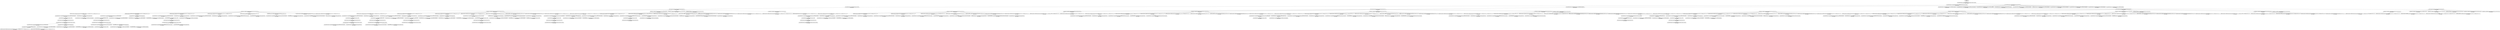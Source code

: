 digraph MCTS {
  node [shape=box, style=rounded];
  0 [label="ROOT
N=300, Q=0.806"];
  1 [label="ComputePathToState#1.ComputePathToState.named_state=gp7_detect_arucomarker
N=300, Q=0.806"];
  2 [label="ComputePathToState#1.ComputePathToState.planning_pipeline=pilz_industrial_motion_planner
N=129, Q=0.792"];
  3 [label="ComputePathToState#1.ComputePathToState.planner_id=PTP
N=128, Q=0.791"];
  4 [label="YaskawaGripperCommand#1.YaskawaGripperCommand.position=0.0
N=127, Q=0.790"];
  5 [label="UpdatePose#1.UpdatePose.update_relative_pose=0.0;0.0;0.10;0.0;0.0;0.0;0.0
N=52, Q=0.767"];
  6 [label="SetPathConstraints#1.SetPathConstraints.joint_constraints=joint_1_s,0.0,0.1,0.1,1.0;joint_3_s,0.0,0.1,0.1,1.0;joint_5_s,0.0,0.1,0.1,1.0
N=15, Q=0.762"];
  7 [label="ComputePathToPose#1.ComputePathToPose.planning_pipeline=pilz_industrial_motion_planner
N=12, Q=0.877"];
  8 [label="ComputePathToPose#1.ComputePathToPose.planner_id=PTP
N=11, Q=0.874"];
  9 [label="YaskawaGripperCommand#2.YaskawaGripperCommand.position=0.235
N=10, Q=0.871"];
  10 [label="ComputePathToState#2.ComputePathToState.named_state=gp7_detect_arucomarker
N=9, Q=0.867"];
  11 [label="ComputePathToState#2.ComputePathToState.planning_pipeline=pilz_industrial_motion_planner
N=4, Q=0.793"];
  12 [label="ComputePathToState#2.ComputePathToState.planner_id=PTP
N=3, Q=0.754"];
  13 [label="SetPathConstraints#2.SetPathConstraints.joint_constraints=joint_1_s,0.0,0.1,0.1,1.0;joint_3_s,0.0,0.1,0.1,1.0;joint_5_s,0.0,0.1,0.1,1.0
N=1, Q=0.908"];
  14 [label="SetPathConstraints#2.SetPathConstraints.joint_constraints=joint_1_s,0.0,0.1,0.1,1.0;joint_3_s,0.0,0.1,0.1,1.0
N=1, Q=0.447"];
  15 [label="ComputePathToState#2.ComputePathToState.planning_pipeline=ompl
N=4, Q=0.931"];
  16 [label="ComputePathToState#2.ComputePathToState.planner_id=RRTConnectkConfigDefault
N=1, Q=0.924"];
  17 [label="ComputePathToState#2.ComputePathToState.planner_id=BKPIECEkConfigDefault
N=1, Q=0.940"];
  18 [label="ComputePathToState#2.ComputePathToState.planner_id=KPIECEkConfigDefault
N=1, Q=0.935"];
  19 [label="ComputePathToPose#1.ComputePathToPose.planning_pipeline=ompl
N=2, Q=0.000"];
  20 [label="ComputePathToPose#1.ComputePathToPose.planner_id=RRTConnectkConfigDefault
N=1, Q=0.000"];
  21 [label="SetPathConstraints#1.SetPathConstraints.joint_constraints=joint_1_s,0.0,0.1,0.1,1.0;joint_3_s,0.0,0.1,0.1,1.0
N=14, Q=0.769"];
  22 [label="ComputePathToPose#1.ComputePathToPose.planning_pipeline=pilz_industrial_motion_planner
N=9, Q=0.824"];
  23 [label="ComputePathToPose#1.ComputePathToPose.planner_id=PTP
N=8, Q=0.812"];
  24 [label="YaskawaGripperCommand#2.YaskawaGripperCommand.position=0.235
N=7, Q=0.796"];
  25 [label="ComputePathToState#2.ComputePathToState.named_state=gp7_detect_arucomarker
N=6, Q=0.774"];
  26 [label="ComputePathToState#2.ComputePathToState.planning_pipeline=pilz_industrial_motion_planner
N=2, Q=0.924"];
  27 [label="ComputePathToState#2.ComputePathToState.planner_id=PTP
N=1, Q=0.924"];
  28 [label="ComputePathToState#2.ComputePathToState.planning_pipeline=ompl
N=3, Q=0.625"];
  29 [label="ComputePathToState#2.ComputePathToState.planner_id=RRTConnectkConfigDefault
N=1, Q=0.937"];
  30 [label="ComputePathToState#2.ComputePathToState.planner_id=BKPIECEkConfigDefault
N=1, Q=0.000"];
  31 [label="ComputePathToPose#1.ComputePathToPose.planning_pipeline=ompl
N=4, Q=0.605"];
  32 [label="ComputePathToPose#1.ComputePathToPose.planner_id=RRTConnectkConfigDefault
N=1, Q=0.911"];
  33 [label="ComputePathToPose#1.ComputePathToPose.planner_id=RRTkConfigDefault
N=1, Q=0.300"];
  34 [label="ComputePathToPose#1.ComputePathToPose.planner_id=KPIECEkConfigDefault
N=1, Q=0.300"];
  35 [label="SetPathConstraints#1.SetPathConstraints.joint_constraints=joint_3_s,0.0,0.1,0.1,1.0;joint_5_s,0.0,0.1,0.1,1.0
N=9, Q=0.797"];
  36 [label="ComputePathToPose#1.ComputePathToPose.planning_pipeline=pilz_industrial_motion_planner
N=6, Q=0.939"];
  37 [label="ComputePathToPose#1.ComputePathToPose.planner_id=PTP
N=5, Q=0.939"];
  38 [label="YaskawaGripperCommand#2.YaskawaGripperCommand.position=0.235
N=4, Q=0.939"];
  39 [label="ComputePathToState#2.ComputePathToState.named_state=gp7_detect_arucomarker
N=3, Q=0.938"];
  40 [label="ComputePathToState#2.ComputePathToState.planning_pipeline=pilz_industrial_motion_planner
N=1, Q=0.939"];
  41 [label="ComputePathToState#2.ComputePathToState.planning_pipeline=ompl
N=1, Q=0.936"];
  42 [label="ComputePathToPose#1.ComputePathToPose.planning_pipeline=ompl
N=2, Q=0.300"];
  43 [label="ComputePathToPose#1.ComputePathToPose.planner_id=RRTConnectkConfigDefault
N=1, Q=0.300"];
  44 [label="SetPathConstraints#1.SetPathConstraints.joint_constraints=joint_1_s,0.0,0.1,0.1,1.0;joint_5_s,0.0,0.1,0.1,1.0
N=3, Q=0.727"];
  45 [label="ComputePathToPose#1.ComputePathToPose.planning_pipeline=pilz_industrial_motion_planner
N=1, Q=0.940"];
  46 [label="ComputePathToPose#1.ComputePathToPose.planning_pipeline=ompl
N=1, Q=0.300"];
  47 [label="SetPathConstraints#1.SetPathConstraints.joint_constraints=joint_3_s,0.0,0.1,0.1,1.0
N=3, Q=0.714"];
  48 [label="ComputePathToPose#1.ComputePathToPose.planning_pipeline=pilz_industrial_motion_planner
N=1, Q=0.921"];
  49 [label="ComputePathToPose#1.ComputePathToPose.planning_pipeline=ompl
N=1, Q=0.300"];
  50 [label="SetPathConstraints#1.SetPathConstraints.joint_constraints=joint_1_s,0.0,0.1,0.1,1.0
N=3, Q=0.726"];
  51 [label="ComputePathToPose#1.ComputePathToPose.planning_pipeline=pilz_industrial_motion_planner
N=1, Q=0.920"];
  52 [label="ComputePathToPose#1.ComputePathToPose.planning_pipeline=ompl
N=1, Q=0.340"];
  53 [label="SetPathConstraints#1.SetPathConstraints.joint_constraints=joint_5_s,0.0,0.1,0.1,1.0
N=3, Q=0.727"];
  54 [label="ComputePathToPose#1.ComputePathToPose.planning_pipeline=pilz_industrial_motion_planner
N=1, Q=0.941"];
  55 [label="ComputePathToPose#1.ComputePathToPose.planning_pipeline=ompl
N=1, Q=0.300"];
  56 [label="SetPathConstraints#1.SetPathConstraints.joint_constraints=joint_3_s,0.0,0.1,0.1,1.0;joint_6_s,0.0,0.1,0.1,1.0
N=1, Q=0.921"];
  57 [label="UpdatePose#1.UpdatePose.update_relative_pose=0.0;0.0;0.105;0.0;0.0;0.0;0.0
N=42, Q=0.795"];
  58 [label="SetPathConstraints#1.SetPathConstraints.joint_constraints=joint_1_s,0.0,0.1,0.1,1.0;joint_3_s,0.0,0.1,0.1,1.0;joint_5_s,0.0,0.1,0.1,1.0
N=8, Q=0.744"];
  59 [label="ComputePathToPose#1.ComputePathToPose.planning_pipeline=pilz_industrial_motion_planner
N=6, Q=0.785"];
  60 [label="ComputePathToPose#1.ComputePathToPose.planner_id=PTP
N=5, Q=0.753"];
  61 [label="YaskawaGripperCommand#2.YaskawaGripperCommand.position=0.235
N=4, Q=0.706"];
  62 [label="ComputePathToState#2.ComputePathToState.named_state=gp7_detect_arucomarker
N=3, Q=0.628"];
  63 [label="ComputePathToState#2.ComputePathToState.planning_pipeline=pilz_industrial_motion_planner
N=1, Q=0.942"];
  64 [label="ComputePathToState#2.ComputePathToState.planning_pipeline=ompl
N=1, Q=0.000"];
  65 [label="ComputePathToPose#1.ComputePathToPose.planning_pipeline=ompl
N=1, Q=0.300"];
  66 [label="SetPathConstraints#1.SetPathConstraints.joint_constraints=joint_1_s,0.0,0.1,0.1,1.0;joint_3_s,0.0,0.1,0.1,1.0
N=9, Q=0.797"];
  67 [label="ComputePathToPose#1.ComputePathToPose.planning_pipeline=pilz_industrial_motion_planner
N=6, Q=0.938"];
  68 [label="ComputePathToPose#1.ComputePathToPose.planner_id=PTP
N=5, Q=0.938"];
  69 [label="YaskawaGripperCommand#2.YaskawaGripperCommand.position=0.235
N=4, Q=0.937"];
  70 [label="ComputePathToState#2.ComputePathToState.named_state=gp7_detect_arucomarker
N=3, Q=0.935"];
  71 [label="ComputePathToState#2.ComputePathToState.planning_pipeline=pilz_industrial_motion_planner
N=1, Q=0.941"];
  72 [label="ComputePathToState#2.ComputePathToState.planning_pipeline=ompl
N=1, Q=0.924"];
  73 [label="ComputePathToPose#1.ComputePathToPose.planning_pipeline=ompl
N=2, Q=0.300"];
  74 [label="ComputePathToPose#1.ComputePathToPose.planner_id=RRTConnectkConfigDefault
N=1, Q=0.300"];
  75 [label="SetPathConstraints#1.SetPathConstraints.joint_constraints=joint_3_s,0.0,0.1,0.1,1.0;joint_5_s,0.0,0.1,0.1,1.0
N=9, Q=0.815"];
  76 [label="ComputePathToPose#1.ComputePathToPose.planning_pipeline=pilz_industrial_motion_planner
N=4, Q=0.937"];
  77 [label="ComputePathToPose#1.ComputePathToPose.planner_id=PTP
N=3, Q=0.937"];
  78 [label="YaskawaGripperCommand#2.YaskawaGripperCommand.position=0.235
N=2, Q=0.937"];
  79 [label="ComputePathToState#2.ComputePathToState.named_state=gp7_detect_arucomarker
N=1, Q=0.937"];
  80 [label="ComputePathToPose#1.ComputePathToPose.planning_pipeline=ompl
N=4, Q=0.661"];
  81 [label="ComputePathToPose#1.ComputePathToPose.planner_id=RRTConnectkConfigDefault
N=1, Q=0.948"];
  82 [label="ComputePathToPose#1.ComputePathToPose.planner_id=RRTkConfigDefault
N=1, Q=0.750"];
  83 [label="ComputePathToPose#1.ComputePathToPose.planner_id=KPIECEkConfigDefault
N=1, Q=0.000"];
  84 [label="SetPathConstraints#1.SetPathConstraints.joint_constraints=joint_1_s,0.0,0.1,0.1,1.0;joint_5_s,0.0,0.1,0.1,1.0
N=8, Q=0.820"];
  85 [label="ComputePathToPose#1.ComputePathToPose.planning_pipeline=pilz_industrial_motion_planner
N=4, Q=0.937"];
  86 [label="ComputePathToPose#1.ComputePathToPose.planner_id=PTP
N=3, Q=0.937"];
  87 [label="YaskawaGripperCommand#2.YaskawaGripperCommand.position=0.235
N=2, Q=0.937"];
  88 [label="ComputePathToState#2.ComputePathToState.named_state=gp7_detect_arucomarker
N=1, Q=0.937"];
  89 [label="ComputePathToPose#1.ComputePathToPose.planning_pipeline=ompl
N=3, Q=0.625"];
  90 [label="ComputePathToPose#1.ComputePathToPose.planner_id=RRTConnectkConfigDefault
N=1, Q=0.787"];
  91 [label="ComputePathToPose#1.ComputePathToPose.planner_id=RRTkConfigDefault
N=1, Q=0.300"];
  92 [label="SetPathConstraints#1.SetPathConstraints.joint_constraints=joint_3_s,0.0,0.1,0.1,1.0
N=4, Q=0.888"];
  93 [label="ComputePathToPose#1.ComputePathToPose.planning_pipeline=pilz_industrial_motion_planner
N=2, Q=0.923"];
  94 [label="ComputePathToPose#1.ComputePathToPose.planner_id=PTP
N=1, Q=0.923"];
  95 [label="ComputePathToPose#1.ComputePathToPose.planning_pipeline=ompl
N=1, Q=0.783"];
  96 [label="SetPathConstraints#1.SetPathConstraints.joint_constraints=joint_1_s,0.0,0.1,0.1,1.0
N=1, Q=0.000"];
  97 [label="SetPathConstraints#1.SetPathConstraints.joint_constraints=joint_5_s,0.0,0.1,0.1,1.0
N=1, Q=0.939"];
  98 [label="SetPathConstraints#1.SetPathConstraints.joint_constraints=joint_3_s,0.0,0.1,0.1,1.0;joint_6_s,0.0,0.1,0.1,1.0
N=1, Q=0.941"];
  99 [label="UpdatePose#1.UpdatePose.update_relative_pose=0.0;0.0;0.11;0.0;0.0;0.0;0.0
N=1, Q=0.000"];
  100 [label="UpdatePose#1.UpdatePose.update_relative_pose=0.0;0.0;0.12;0.0;0.0;0.0;0.0
N=27, Q=0.849"];
  101 [label="SetPathConstraints#1.SetPathConstraints.joint_constraints=joint_1_s,0.0,0.1,0.1,1.0;joint_3_s,0.0,0.1,0.1,1.0;joint_5_s,0.0,0.1,0.1,1.0
N=8, Q=0.882"];
  102 [label="ComputePathToPose#1.ComputePathToPose.planning_pipeline=pilz_industrial_motion_planner
N=4, Q=0.938"];
  103 [label="ComputePathToPose#1.ComputePathToPose.planner_id=PTP
N=3, Q=0.938"];
  104 [label="YaskawaGripperCommand#2.YaskawaGripperCommand.position=0.235
N=2, Q=0.938"];
  105 [label="ComputePathToState#2.ComputePathToState.named_state=gp7_detect_arucomarker
N=1, Q=0.938"];
  106 [label="ComputePathToPose#1.ComputePathToPose.planning_pipeline=ompl
N=3, Q=0.789"];
  107 [label="ComputePathToPose#1.ComputePathToPose.planner_id=RRTConnectkConfigDefault
N=1, Q=0.786"];
  108 [label="ComputePathToPose#1.ComputePathToPose.planner_id=RRTkConfigDefault
N=1, Q=0.794"];
  109 [label="SetPathConstraints#1.SetPathConstraints.joint_constraints=joint_1_s,0.0,0.1,0.1,1.0;joint_3_s,0.0,0.1,0.1,1.0
N=3, Q=0.699"];
  110 [label="ComputePathToPose#1.ComputePathToPose.planning_pipeline=pilz_industrial_motion_planner
N=1, Q=0.898"];
  111 [label="ComputePathToPose#1.ComputePathToPose.planning_pipeline=ompl
N=1, Q=0.300"];
  112 [label="SetPathConstraints#1.SetPathConstraints.joint_constraints=joint_3_s,0.0,0.1,0.1,1.0;joint_5_s,0.0,0.1,0.1,1.0
N=6, Q=0.940"];
  113 [label="ComputePathToPose#1.ComputePathToPose.planning_pipeline=pilz_industrial_motion_planner
N=3, Q=0.943"];
  114 [label="ComputePathToPose#1.ComputePathToPose.planner_id=PTP
N=2, Q=0.943"];
  115 [label="YaskawaGripperCommand#2.YaskawaGripperCommand.position=0.235
N=1, Q=0.943"];
  116 [label="ComputePathToPose#1.ComputePathToPose.planning_pipeline=ompl
N=2, Q=0.933"];
  117 [label="ComputePathToPose#1.ComputePathToPose.planner_id=RRTConnectkConfigDefault
N=1, Q=0.933"];
  118 [label="SetPathConstraints#1.SetPathConstraints.joint_constraints=joint_1_s,0.0,0.1,0.1,1.0;joint_5_s,0.0,0.1,0.1,1.0
N=3, Q=0.885"];
  119 [label="ComputePathToPose#1.ComputePathToPose.planning_pipeline=pilz_industrial_motion_planner
N=1, Q=0.941"];
  120 [label="ComputePathToPose#1.ComputePathToPose.planning_pipeline=ompl
N=1, Q=0.773"];
  121 [label="SetPathConstraints#1.SetPathConstraints.joint_constraints=joint_3_s,0.0,0.1,0.1,1.0
N=3, Q=0.730"];
  122 [label="ComputePathToPose#1.ComputePathToPose.planning_pipeline=pilz_industrial_motion_planner
N=1, Q=0.945"];
  123 [label="ComputePathToPose#1.ComputePathToPose.planning_pipeline=ompl
N=1, Q=0.300"];
  124 [label="SetPathConstraints#1.SetPathConstraints.joint_constraints=joint_1_s,0.0,0.1,0.1,1.0
N=1, Q=0.944"];
  125 [label="SetPathConstraints#1.SetPathConstraints.joint_constraints=joint_5_s,0.0,0.1,0.1,1.0
N=1, Q=0.944"];
  126 [label="SetPathConstraints#1.SetPathConstraints.joint_constraints=joint_3_s,0.0,0.1,0.1,1.0;joint_6_s,0.0,0.1,0.1,1.0
N=1, Q=0.451"];
  127 [label="UpdatePose#1.UpdatePose.update_relative_pose=0.0;0.0;0.125;0.0;0.0;0.0;0.0
N=1, Q=0.453"];
  128 [label="UpdatePose#1.UpdatePose.update_relative_pose=0.0;0.0;0.115;0.0;0.0;0.0;0.0
N=3, Q=0.929"];
  129 [label="SetPathConstraints#1.SetPathConstraints.joint_constraints=joint_1_s,0.0,0.1,0.1,1.0;joint_3_s,0.0,0.1,0.1,1.0;joint_5_s,0.0,0.1,0.1,1.0
N=1, Q=0.938"];
  130 [label="SetPathConstraints#1.SetPathConstraints.joint_constraints=joint_1_s,0.0,0.1,0.1,1.0;joint_3_s,0.0,0.1,0.1,1.0
N=1, Q=0.911"];
  131 [label="ComputePathToState#1.ComputePathToState.planning_pipeline=ompl
N=170, Q=0.816"];
  132 [label="ComputePathToState#1.ComputePathToState.planner_id=BKPIECEkConfigDefault
N=80, Q=0.815"];
  133 [label="YaskawaGripperCommand#1.YaskawaGripperCommand.position=0.0
N=79, Q=0.814"];
  134 [label="UpdatePose#1.UpdatePose.update_relative_pose=0.0;0.0;0.10;0.0;0.0;0.0;0.0
N=26, Q=0.762"];
  135 [label="SetPathConstraints#1.SetPathConstraints.joint_constraints=joint_1_s,0.0,0.1,0.1,1.0;joint_3_s,0.0,0.1,0.1,1.0;joint_5_s,0.0,0.1,0.1,1.0
N=8, Q=0.777"];
  136 [label="ComputePathToPose#1.ComputePathToPose.planning_pipeline=pilz_industrial_motion_planner
N=4, Q=0.938"];
  137 [label="ComputePathToPose#1.ComputePathToPose.planner_id=PTP
N=3, Q=0.938"];
  138 [label="YaskawaGripperCommand#2.YaskawaGripperCommand.position=0.235
N=2, Q=0.938"];
  139 [label="ComputePathToState#2.ComputePathToState.named_state=gp7_detect_arucomarker
N=1, Q=0.938"];
  140 [label="ComputePathToPose#1.ComputePathToPose.planning_pipeline=ompl
N=3, Q=0.509"];
  141 [label="ComputePathToPose#1.ComputePathToPose.planner_id=RRTConnectkConfigDefault
N=1, Q=0.763"];
  142 [label="ComputePathToPose#1.ComputePathToPose.planner_id=RRTkConfigDefault
N=1, Q=0.000"];
  143 [label="SetPathConstraints#1.SetPathConstraints.joint_constraints=joint_1_s,0.0,0.1,0.1,1.0;joint_3_s,0.0,0.1,0.1,1.0
N=3, Q=0.723"];
  144 [label="ComputePathToPose#1.ComputePathToPose.planning_pipeline=pilz_industrial_motion_planner
N=1, Q=0.935"];
  145 [label="ComputePathToPose#1.ComputePathToPose.planning_pipeline=ompl
N=1, Q=0.300"];
  146 [label="SetPathConstraints#1.SetPathConstraints.joint_constraints=joint_3_s,0.0,0.1,0.1,1.0;joint_5_s,0.0,0.1,0.1,1.0
N=3, Q=0.725"];
  147 [label="ComputePathToPose#1.ComputePathToPose.planning_pipeline=pilz_industrial_motion_planner
N=1, Q=0.937"];
  148 [label="ComputePathToPose#1.ComputePathToPose.planning_pipeline=ompl
N=1, Q=0.300"];
  149 [label="SetPathConstraints#1.SetPathConstraints.joint_constraints=joint_1_s,0.0,0.1,0.1,1.0;joint_5_s,0.0,0.1,0.1,1.0
N=3, Q=0.715"];
  150 [label="ComputePathToPose#1.ComputePathToPose.planning_pipeline=pilz_industrial_motion_planner
N=1, Q=0.922"];
  151 [label="ComputePathToPose#1.ComputePathToPose.planning_pipeline=ompl
N=1, Q=0.300"];
  152 [label="SetPathConstraints#1.SetPathConstraints.joint_constraints=joint_3_s,0.0,0.1,0.1,1.0
N=3, Q=0.715"];
  153 [label="ComputePathToPose#1.ComputePathToPose.planning_pipeline=pilz_industrial_motion_planner
N=1, Q=0.922"];
  154 [label="ComputePathToPose#1.ComputePathToPose.planning_pipeline=ompl
N=1, Q=0.300"];
  155 [label="SetPathConstraints#1.SetPathConstraints.joint_constraints=joint_1_s,0.0,0.1,0.1,1.0
N=3, Q=0.724"];
  156 [label="ComputePathToPose#1.ComputePathToPose.planning_pipeline=pilz_industrial_motion_planner
N=1, Q=0.937"];
  157 [label="ComputePathToPose#1.ComputePathToPose.planning_pipeline=ompl
N=1, Q=0.300"];
  158 [label="SetPathConstraints#1.SetPathConstraints.joint_constraints=joint_5_s,0.0,0.1,0.1,1.0
N=1, Q=0.919"];
  159 [label="SetPathConstraints#1.SetPathConstraints.joint_constraints=joint_3_s,0.0,0.1,0.1,1.0;joint_6_s,0.0,0.1,0.1,1.0
N=1, Q=0.937"];
  160 [label="UpdatePose#1.UpdatePose.update_relative_pose=0.0;0.0;0.105;0.0;0.0;0.0;0.0
N=3, Q=0.448"];
  161 [label="SetPathConstraints#1.SetPathConstraints.joint_constraints=joint_1_s,0.0,0.1,0.1,1.0;joint_3_s,0.0,0.1,0.1,1.0;joint_5_s,0.0,0.1,0.1,1.0
N=1, Q=0.448"];
  162 [label="SetPathConstraints#1.SetPathConstraints.joint_constraints=joint_1_s,0.0,0.1,0.1,1.0;joint_3_s,0.0,0.1,0.1,1.0
N=1, Q=0.448"];
  163 [label="UpdatePose#1.UpdatePose.update_relative_pose=0.0;0.0;0.11;0.0;0.0;0.0;0.0
N=14, Q=0.792"];
  164 [label="SetPathConstraints#1.SetPathConstraints.joint_constraints=joint_1_s,0.0,0.1,0.1,1.0;joint_3_s,0.0,0.1,0.1,1.0;joint_5_s,0.0,0.1,0.1,1.0
N=3, Q=0.726"];
  165 [label="ComputePathToPose#1.ComputePathToPose.planning_pipeline=pilz_industrial_motion_planner
N=1, Q=0.939"];
  166 [label="ComputePathToPose#1.ComputePathToPose.planning_pipeline=ompl
N=1, Q=0.300"];
  167 [label="SetPathConstraints#1.SetPathConstraints.joint_constraints=joint_1_s,0.0,0.1,0.1,1.0;joint_3_s,0.0,0.1,0.1,1.0
N=3, Q=0.627"];
  168 [label="ComputePathToPose#1.ComputePathToPose.planning_pipeline=pilz_industrial_motion_planner
N=1, Q=0.941"];
  169 [label="ComputePathToPose#1.ComputePathToPose.planning_pipeline=ompl
N=1, Q=0.000"];
  170 [label="SetPathConstraints#1.SetPathConstraints.joint_constraints=joint_3_s,0.0,0.1,0.1,1.0;joint_5_s,0.0,0.1,0.1,1.0
N=2, Q=0.936"];
  171 [label="ComputePathToPose#1.ComputePathToPose.planning_pipeline=pilz_industrial_motion_planner
N=1, Q=0.936"];
  172 [label="SetPathConstraints#1.SetPathConstraints.joint_constraints=joint_1_s,0.0,0.1,0.1,1.0;joint_5_s,0.0,0.1,0.1,1.0
N=1, Q=0.941"];
  173 [label="SetPathConstraints#1.SetPathConstraints.joint_constraints=joint_3_s,0.0,0.1,0.1,1.0
N=1, Q=0.941"];
  174 [label="SetPathConstraints#1.SetPathConstraints.joint_constraints=joint_1_s,0.0,0.1,0.1,1.0
N=1, Q=0.450"];
  175 [label="SetPathConstraints#1.SetPathConstraints.joint_constraints=joint_5_s,0.0,0.1,0.1,1.0
N=1, Q=0.944"];
  176 [label="SetPathConstraints#1.SetPathConstraints.joint_constraints=joint_3_s,0.0,0.1,0.1,1.0;joint_6_s,0.0,0.1,0.1,1.0
N=1, Q=0.941"];
  177 [label="UpdatePose#1.UpdatePose.update_relative_pose=0.0;0.0;0.12;0.0;0.0;0.0;0.0
N=20, Q=0.890"];
  178 [label="SetPathConstraints#1.SetPathConstraints.joint_constraints=joint_1_s,0.0,0.1,0.1,1.0;joint_3_s,0.0,0.1,0.1,1.0;joint_5_s,0.0,0.1,0.1,1.0
N=5, Q=0.897"];
  179 [label="ComputePathToPose#1.ComputePathToPose.planning_pipeline=pilz_industrial_motion_planner
N=2, Q=0.976"];
  180 [label="ComputePathToPose#1.ComputePathToPose.planner_id=PTP
N=1, Q=0.976"];
  181 [label="ComputePathToPose#1.ComputePathToPose.planning_pipeline=ompl
N=2, Q=0.778"];
  182 [label="ComputePathToPose#1.ComputePathToPose.planner_id=RRTConnectkConfigDefault
N=1, Q=0.778"];
  183 [label="SetPathConstraints#1.SetPathConstraints.joint_constraints=joint_1_s,0.0,0.1,0.1,1.0;joint_3_s,0.0,0.1,0.1,1.0
N=3, Q=0.879"];
  184 [label="ComputePathToPose#1.ComputePathToPose.planning_pipeline=pilz_industrial_motion_planner
N=1, Q=0.939"];
  185 [label="ComputePathToPose#1.ComputePathToPose.planning_pipeline=ompl
N=1, Q=0.758"];
  186 [label="SetPathConstraints#1.SetPathConstraints.joint_constraints=joint_3_s,0.0,0.1,0.1,1.0;joint_5_s,0.0,0.1,0.1,1.0
N=3, Q=0.937"];
  187 [label="ComputePathToPose#1.ComputePathToPose.planning_pipeline=pilz_industrial_motion_planner
N=1, Q=0.944"];
  188 [label="ComputePathToPose#1.ComputePathToPose.planning_pipeline=ompl
N=1, Q=0.923"];
  189 [label="SetPathConstraints#1.SetPathConstraints.joint_constraints=joint_1_s,0.0,0.1,0.1,1.0;joint_5_s,0.0,0.1,0.1,1.0
N=3, Q=0.729"];
  190 [label="ComputePathToPose#1.ComputePathToPose.planning_pipeline=pilz_industrial_motion_planner
N=1, Q=0.944"];
  191 [label="ComputePathToPose#1.ComputePathToPose.planning_pipeline=ompl
N=1, Q=0.300"];
  192 [label="SetPathConstraints#1.SetPathConstraints.joint_constraints=joint_3_s,0.0,0.1,0.1,1.0
N=2, Q=0.944"];
  193 [label="ComputePathToPose#1.ComputePathToPose.planning_pipeline=pilz_industrial_motion_planner
N=1, Q=0.944"];
  194 [label="SetPathConstraints#1.SetPathConstraints.joint_constraints=joint_1_s,0.0,0.1,0.1,1.0
N=1, Q=0.944"];
  195 [label="SetPathConstraints#1.SetPathConstraints.joint_constraints=joint_5_s,0.0,0.1,0.1,1.0
N=1, Q=0.940"];
  196 [label="SetPathConstraints#1.SetPathConstraints.joint_constraints=joint_3_s,0.0,0.1,0.1,1.0;joint_6_s,0.0,0.1,0.1,1.0
N=1, Q=0.940"];
  197 [label="UpdatePose#1.UpdatePose.update_relative_pose=0.0;0.0;0.125;0.0;0.0;0.0;0.0
N=14, Q=0.881"];
  198 [label="SetPathConstraints#1.SetPathConstraints.joint_constraints=joint_1_s,0.0,0.1,0.1,1.0;joint_3_s,0.0,0.1,0.1,1.0;joint_5_s,0.0,0.1,0.1,1.0
N=3, Q=0.885"];
  199 [label="ComputePathToPose#1.ComputePathToPose.planning_pipeline=pilz_industrial_motion_planner
N=1, Q=0.945"];
  200 [label="ComputePathToPose#1.ComputePathToPose.planning_pipeline=ompl
N=1, Q=0.766"];
  201 [label="SetPathConstraints#1.SetPathConstraints.joint_constraints=joint_1_s,0.0,0.1,0.1,1.0;joint_3_s,0.0,0.1,0.1,1.0
N=3, Q=0.730"];
  202 [label="ComputePathToPose#1.ComputePathToPose.planning_pipeline=pilz_industrial_motion_planner
N=1, Q=0.946"];
  203 [label="ComputePathToPose#1.ComputePathToPose.planning_pipeline=ompl
N=1, Q=0.300"];
  204 [label="SetPathConstraints#1.SetPathConstraints.joint_constraints=joint_3_s,0.0,0.1,0.1,1.0;joint_5_s,0.0,0.1,0.1,1.0
N=2, Q=0.931"];
  205 [label="ComputePathToPose#1.ComputePathToPose.planning_pipeline=pilz_industrial_motion_planner
N=1, Q=0.931"];
  206 [label="SetPathConstraints#1.SetPathConstraints.joint_constraints=joint_1_s,0.0,0.1,0.1,1.0;joint_5_s,0.0,0.1,0.1,1.0
N=1, Q=0.930"];
  207 [label="SetPathConstraints#1.SetPathConstraints.joint_constraints=joint_3_s,0.0,0.1,0.1,1.0
N=1, Q=0.938"];
  208 [label="SetPathConstraints#1.SetPathConstraints.joint_constraints=joint_1_s,0.0,0.1,0.1,1.0
N=1, Q=0.929"];
  209 [label="SetPathConstraints#1.SetPathConstraints.joint_constraints=joint_5_s,0.0,0.1,0.1,1.0
N=1, Q=0.943"];
  210 [label="SetPathConstraints#1.SetPathConstraints.joint_constraints=joint_3_s,0.0,0.1,0.1,1.0;joint_6_s,0.0,0.1,0.1,1.0
N=1, Q=0.944"];
  211 [label="UpdatePose#1.UpdatePose.update_relative_pose=0.0;0.0;0.115;0.0;0.0;0.0;0.0
N=1, Q=0.944"];
  212 [label="ComputePathToState#1.ComputePathToState.planner_id=KPIECEkConfigDefault
N=68, Q=0.824"];
  213 [label="YaskawaGripperCommand#1.YaskawaGripperCommand.position=0.0
N=67, Q=0.823"];
  214 [label="UpdatePose#1.UpdatePose.update_relative_pose=0.0;0.0;0.10;0.0;0.0;0.0;0.0
N=27, Q=0.807"];
  215 [label="SetPathConstraints#1.SetPathConstraints.joint_constraints=joint_1_s,0.0,0.1,0.1,1.0;joint_3_s,0.0,0.1,0.1,1.0;joint_5_s,0.0,0.1,0.1,1.0
N=7, Q=0.831"];
  216 [label="ComputePathToPose#1.ComputePathToPose.planning_pipeline=pilz_industrial_motion_planner
N=3, Q=0.921"];
  217 [label="ComputePathToPose#1.ComputePathToPose.planner_id=PTP
N=2, Q=0.921"];
  218 [label="YaskawaGripperCommand#2.YaskawaGripperCommand.position=0.235
N=1, Q=0.921"];
  219 [label="ComputePathToPose#1.ComputePathToPose.planning_pipeline=ompl
N=3, Q=0.712"];
  220 [label="ComputePathToPose#1.ComputePathToPose.planner_id=RRTConnectkConfigDefault
N=1, Q=0.917"];
  221 [label="ComputePathToPose#1.ComputePathToPose.planner_id=RRTkConfigDefault
N=1, Q=0.300"];
  222 [label="SetPathConstraints#1.SetPathConstraints.joint_constraints=joint_1_s,0.0,0.1,0.1,1.0;joint_3_s,0.0,0.1,0.1,1.0
N=8, Q=0.817"];
  223 [label="ComputePathToPose#1.ComputePathToPose.planning_pipeline=pilz_industrial_motion_planner
N=4, Q=0.939"];
  224 [label="ComputePathToPose#1.ComputePathToPose.planner_id=PTP
N=3, Q=0.939"];
  225 [label="YaskawaGripperCommand#2.YaskawaGripperCommand.position=0.235
N=2, Q=0.939"];
  226 [label="ComputePathToState#2.ComputePathToState.named_state=gp7_detect_arucomarker
N=1, Q=0.939"];
  227 [label="ComputePathToPose#1.ComputePathToPose.planning_pipeline=ompl
N=3, Q=0.614"];
  228 [label="ComputePathToPose#1.ComputePathToPose.planner_id=RRTConnectkConfigDefault
N=1, Q=0.770"];
  229 [label="ComputePathToPose#1.ComputePathToPose.planner_id=RRTkConfigDefault
N=1, Q=0.300"];
  230 [label="SetPathConstraints#1.SetPathConstraints.joint_constraints=joint_3_s,0.0,0.1,0.1,1.0;joint_5_s,0.0,0.1,0.1,1.0
N=3, Q=0.727"];
  231 [label="ComputePathToPose#1.ComputePathToPose.planning_pipeline=pilz_industrial_motion_planner
N=1, Q=0.940"];
  232 [label="ComputePathToPose#1.ComputePathToPose.planning_pipeline=ompl
N=1, Q=0.300"];
  233 [label="SetPathConstraints#1.SetPathConstraints.joint_constraints=joint_1_s,0.0,0.1,0.1,1.0;joint_5_s,0.0,0.1,0.1,1.0
N=3, Q=0.726"];
  234 [label="ComputePathToPose#1.ComputePathToPose.planning_pipeline=pilz_industrial_motion_planner
N=1, Q=0.939"];
  235 [label="ComputePathToPose#1.ComputePathToPose.planning_pipeline=ompl
N=1, Q=0.300"];
  236 [label="SetPathConstraints#1.SetPathConstraints.joint_constraints=joint_3_s,0.0,0.1,0.1,1.0
N=1, Q=0.447"];
  237 [label="SetPathConstraints#1.SetPathConstraints.joint_constraints=joint_1_s,0.0,0.1,0.1,1.0
N=2, Q=0.920"];
  238 [label="ComputePathToPose#1.ComputePathToPose.planning_pipeline=pilz_industrial_motion_planner
N=1, Q=0.920"];
  239 [label="SetPathConstraints#1.SetPathConstraints.joint_constraints=joint_5_s,0.0,0.1,0.1,1.0
N=1, Q=0.920"];
  240 [label="SetPathConstraints#1.SetPathConstraints.joint_constraints=joint_3_s,0.0,0.1,0.1,1.0;joint_6_s,0.0,0.1,0.1,1.0
N=1, Q=0.940"];
  241 [label="UpdatePose#1.UpdatePose.update_relative_pose=0.0;0.0;0.105;0.0;0.0;0.0;0.0
N=16, Q=0.815"];
  242 [label="SetPathConstraints#1.SetPathConstraints.joint_constraints=joint_1_s,0.0,0.1,0.1,1.0;joint_3_s,0.0,0.1,0.1,1.0;joint_5_s,0.0,0.1,0.1,1.0
N=3, Q=0.728"];
  243 [label="ComputePathToPose#1.ComputePathToPose.planning_pipeline=pilz_industrial_motion_planner
N=1, Q=0.942"];
  244 [label="ComputePathToPose#1.ComputePathToPose.planning_pipeline=ompl
N=1, Q=0.300"];
  245 [label="SetPathConstraints#1.SetPathConstraints.joint_constraints=joint_1_s,0.0,0.1,0.1,1.0;joint_3_s,0.0,0.1,0.1,1.0
N=3, Q=0.880"];
  246 [label="ComputePathToPose#1.ComputePathToPose.planning_pipeline=pilz_industrial_motion_planner
N=1, Q=0.937"];
  247 [label="ComputePathToPose#1.ComputePathToPose.planning_pipeline=ompl
N=1, Q=0.766"];
  248 [label="SetPathConstraints#1.SetPathConstraints.joint_constraints=joint_3_s,0.0,0.1,0.1,1.0;joint_5_s,0.0,0.1,0.1,1.0
N=3, Q=0.726"];
  249 [label="ComputePathToPose#1.ComputePathToPose.planning_pipeline=pilz_industrial_motion_planner
N=1, Q=0.940"];
  250 [label="ComputePathToPose#1.ComputePathToPose.planning_pipeline=ompl
N=1, Q=0.300"];
  251 [label="SetPathConstraints#1.SetPathConstraints.joint_constraints=joint_1_s,0.0,0.1,0.1,1.0;joint_5_s,0.0,0.1,0.1,1.0
N=2, Q=0.923"];
  252 [label="ComputePathToPose#1.ComputePathToPose.planning_pipeline=pilz_industrial_motion_planner
N=1, Q=0.923"];
  253 [label="SetPathConstraints#1.SetPathConstraints.joint_constraints=joint_3_s,0.0,0.1,0.1,1.0
N=1, Q=0.941"];
  254 [label="SetPathConstraints#1.SetPathConstraints.joint_constraints=joint_1_s,0.0,0.1,0.1,1.0
N=1, Q=0.941"];
  255 [label="SetPathConstraints#1.SetPathConstraints.joint_constraints=joint_5_s,0.0,0.1,0.1,1.0
N=1, Q=0.926"];
  256 [label="SetPathConstraints#1.SetPathConstraints.joint_constraints=joint_3_s,0.0,0.1,0.1,1.0;joint_6_s,0.0,0.1,0.1,1.0
N=1, Q=0.447"];
  257 [label="UpdatePose#1.UpdatePose.update_relative_pose=0.0;0.0;0.11;0.0;0.0;0.0;0.0
N=15, Q=0.854"];
  258 [label="SetPathConstraints#1.SetPathConstraints.joint_constraints=joint_1_s,0.0,0.1,0.1,1.0;joint_3_s,0.0,0.1,0.1,1.0;joint_5_s,0.0,0.1,0.1,1.0
N=3, Q=0.727"];
  259 [label="ComputePathToPose#1.ComputePathToPose.planning_pipeline=pilz_industrial_motion_planner
N=1, Q=0.940"];
  260 [label="ComputePathToPose#1.ComputePathToPose.planning_pipeline=ompl
N=1, Q=0.300"];
  261 [label="SetPathConstraints#1.SetPathConstraints.joint_constraints=joint_1_s,0.0,0.1,0.1,1.0;joint_3_s,0.0,0.1,0.1,1.0
N=3, Q=0.938"];
  262 [label="ComputePathToPose#1.ComputePathToPose.planning_pipeline=pilz_industrial_motion_planner
N=1, Q=0.942"];
  263 [label="ComputePathToPose#1.ComputePathToPose.planning_pipeline=ompl
N=1, Q=0.930"];
  264 [label="SetPathConstraints#1.SetPathConstraints.joint_constraints=joint_3_s,0.0,0.1,0.1,1.0;joint_5_s,0.0,0.1,0.1,1.0
N=3, Q=0.889"];
  265 [label="ComputePathToPose#1.ComputePathToPose.planning_pipeline=pilz_industrial_motion_planner
N=1, Q=0.941"];
  266 [label="ComputePathToPose#1.ComputePathToPose.planning_pipeline=ompl
N=1, Q=0.784"];
  267 [label="SetPathConstraints#1.SetPathConstraints.joint_constraints=joint_1_s,0.0,0.1,0.1,1.0;joint_5_s,0.0,0.1,0.1,1.0
N=1, Q=0.450"];
  268 [label="SetPathConstraints#1.SetPathConstraints.joint_constraints=joint_3_s,0.0,0.1,0.1,1.0
N=1, Q=0.937"];
  269 [label="SetPathConstraints#1.SetPathConstraints.joint_constraints=joint_1_s,0.0,0.1,0.1,1.0
N=1, Q=0.942"];
  270 [label="SetPathConstraints#1.SetPathConstraints.joint_constraints=joint_5_s,0.0,0.1,0.1,1.0
N=1, Q=0.937"];
  271 [label="SetPathConstraints#1.SetPathConstraints.joint_constraints=joint_3_s,0.0,0.1,0.1,1.0;joint_6_s,0.0,0.1,0.1,1.0
N=1, Q=0.938"];
  272 [label="UpdatePose#1.UpdatePose.update_relative_pose=0.0;0.0;0.12;0.0;0.0;0.0;0.0
N=1, Q=0.000"];
  273 [label="UpdatePose#1.UpdatePose.update_relative_pose=0.0;0.0;0.125;0.0;0.0;0.0;0.0
N=6, Q=0.938"];
  274 [label="SetPathConstraints#1.SetPathConstraints.joint_constraints=joint_1_s,0.0,0.1,0.1,1.0;joint_3_s,0.0,0.1,0.1,1.0;joint_5_s,0.0,0.1,0.1,1.0
N=1, Q=0.941"];
  275 [label="SetPathConstraints#1.SetPathConstraints.joint_constraints=joint_1_s,0.0,0.1,0.1,1.0;joint_3_s,0.0,0.1,0.1,1.0
N=1, Q=0.928"];
  276 [label="SetPathConstraints#1.SetPathConstraints.joint_constraints=joint_3_s,0.0,0.1,0.1,1.0;joint_5_s,0.0,0.1,0.1,1.0
N=1, Q=0.930"];
  277 [label="SetPathConstraints#1.SetPathConstraints.joint_constraints=joint_1_s,0.0,0.1,0.1,1.0;joint_5_s,0.0,0.1,0.1,1.0
N=1, Q=0.941"];
  278 [label="SetPathConstraints#1.SetPathConstraints.joint_constraints=joint_3_s,0.0,0.1,0.1,1.0
N=1, Q=0.945"];
  279 [label="UpdatePose#1.UpdatePose.update_relative_pose=0.0;0.0;0.115;0.0;0.0;0.0;0.0
N=1, Q=0.942"];
  280 [label="ComputePathToState#1.ComputePathToState.planner_id=RRTConnectkConfigDefault
N=1, Q=0.446"];
  281 [label="ComputePathToState#1.ComputePathToState.planner_id=RRTkConfigDefault
N=13, Q=0.807"];
  282 [label="YaskawaGripperCommand#1.YaskawaGripperCommand.position=0.0
N=12, Q=0.792"];
  283 [label="UpdatePose#1.UpdatePose.update_relative_pose=0.0;0.0;0.10;0.0;0.0;0.0;0.0
N=4, Q=0.607"];
  284 [label="SetPathConstraints#1.SetPathConstraints.joint_constraints=joint_1_s,0.0,0.1,0.1,1.0;joint_3_s,0.0,0.1,0.1,1.0;joint_5_s,0.0,0.1,0.1,1.0
N=1, Q=0.990"];
  285 [label="SetPathConstraints#1.SetPathConstraints.joint_constraints=joint_1_s,0.0,0.1,0.1,1.0;joint_3_s,0.0,0.1,0.1,1.0
N=1, Q=0.449"];
  286 [label="SetPathConstraints#1.SetPathConstraints.joint_constraints=joint_3_s,0.0,0.1,0.1,1.0;joint_5_s,0.0,0.1,0.1,1.0
N=1, Q=0.000"];
  287 [label="UpdatePose#1.UpdatePose.update_relative_pose=0.0;0.0;0.105;0.0;0.0;0.0;0.0
N=1, Q=0.446"];
  288 [label="UpdatePose#1.UpdatePose.update_relative_pose=0.0;0.0;0.11;0.0;0.0;0.0;0.0
N=3, Q=0.939"];
  289 [label="SetPathConstraints#1.SetPathConstraints.joint_constraints=joint_1_s,0.0,0.1,0.1,1.0;joint_3_s,0.0,0.1,0.1,1.0;joint_5_s,0.0,0.1,0.1,1.0
N=1, Q=0.938"];
  290 [label="SetPathConstraints#1.SetPathConstraints.joint_constraints=joint_1_s,0.0,0.1,0.1,1.0;joint_3_s,0.0,0.1,0.1,1.0
N=1, Q=0.942"];
  291 [label="UpdatePose#1.UpdatePose.update_relative_pose=0.0;0.0;0.12;0.0;0.0;0.0;0.0
N=1, Q=0.944"];
  292 [label="UpdatePose#1.UpdatePose.update_relative_pose=0.0;0.0;0.125;0.0;0.0;0.0;0.0
N=1, Q=0.929"];
  293 [label="UpdatePose#1.UpdatePose.update_relative_pose=0.0;0.0;0.115;0.0;0.0;0.0;0.0
N=1, Q=0.944"];
  294 [label="ComputePathToState#1.ComputePathToState.planner_id=ESTkConfigDefault
N=1, Q=0.448"];
  295 [label="ComputePathToState#1.ComputePathToState.planner_id=LBKPIECEkConfigDefault
N=1, Q=0.921"];
  296 [label="ComputePathToState#1.ComputePathToState.planner_id=PRMkConfigDefault
N=1, Q=0.447"];
  297 [label="ComputePathToState#1.ComputePathToState.planner_id=PRMstarkConfigDefault
N=1, Q=0.939"];
  298 [label="ComputePathToState#1.ComputePathToState.planner_id=RRTstarkConfigDefault
N=1, Q=0.937"];
  299 [label="ComputePathToState#1.ComputePathToState.planner_id=SBLkConfigDefault
N=1, Q=0.939"];
  300 [label="ComputePathToState#1.ComputePathToState.planner_id=TRRTkConfigDefault
N=1, Q=0.935"];
  0 -> 1;
  1 -> 2;
  2 -> 3;
  3 -> 4;
  4 -> 5;
  5 -> 6;
  6 -> 7;
  7 -> 8;
  8 -> 9;
  9 -> 10;
  10 -> 11;
  11 -> 12;
  12 -> 13;
  12 -> 14;
  10 -> 15;
  15 -> 16;
  15 -> 17;
  15 -> 18;
  6 -> 19;
  19 -> 20;
  5 -> 21;
  21 -> 22;
  22 -> 23;
  23 -> 24;
  24 -> 25;
  25 -> 26;
  26 -> 27;
  25 -> 28;
  28 -> 29;
  28 -> 30;
  21 -> 31;
  31 -> 32;
  31 -> 33;
  31 -> 34;
  5 -> 35;
  35 -> 36;
  36 -> 37;
  37 -> 38;
  38 -> 39;
  39 -> 40;
  39 -> 41;
  35 -> 42;
  42 -> 43;
  5 -> 44;
  44 -> 45;
  44 -> 46;
  5 -> 47;
  47 -> 48;
  47 -> 49;
  5 -> 50;
  50 -> 51;
  50 -> 52;
  5 -> 53;
  53 -> 54;
  53 -> 55;
  5 -> 56;
  4 -> 57;
  57 -> 58;
  58 -> 59;
  59 -> 60;
  60 -> 61;
  61 -> 62;
  62 -> 63;
  62 -> 64;
  58 -> 65;
  57 -> 66;
  66 -> 67;
  67 -> 68;
  68 -> 69;
  69 -> 70;
  70 -> 71;
  70 -> 72;
  66 -> 73;
  73 -> 74;
  57 -> 75;
  75 -> 76;
  76 -> 77;
  77 -> 78;
  78 -> 79;
  75 -> 80;
  80 -> 81;
  80 -> 82;
  80 -> 83;
  57 -> 84;
  84 -> 85;
  85 -> 86;
  86 -> 87;
  87 -> 88;
  84 -> 89;
  89 -> 90;
  89 -> 91;
  57 -> 92;
  92 -> 93;
  93 -> 94;
  92 -> 95;
  57 -> 96;
  57 -> 97;
  57 -> 98;
  4 -> 99;
  4 -> 100;
  100 -> 101;
  101 -> 102;
  102 -> 103;
  103 -> 104;
  104 -> 105;
  101 -> 106;
  106 -> 107;
  106 -> 108;
  100 -> 109;
  109 -> 110;
  109 -> 111;
  100 -> 112;
  112 -> 113;
  113 -> 114;
  114 -> 115;
  112 -> 116;
  116 -> 117;
  100 -> 118;
  118 -> 119;
  118 -> 120;
  100 -> 121;
  121 -> 122;
  121 -> 123;
  100 -> 124;
  100 -> 125;
  100 -> 126;
  4 -> 127;
  4 -> 128;
  128 -> 129;
  128 -> 130;
  1 -> 131;
  131 -> 132;
  132 -> 133;
  133 -> 134;
  134 -> 135;
  135 -> 136;
  136 -> 137;
  137 -> 138;
  138 -> 139;
  135 -> 140;
  140 -> 141;
  140 -> 142;
  134 -> 143;
  143 -> 144;
  143 -> 145;
  134 -> 146;
  146 -> 147;
  146 -> 148;
  134 -> 149;
  149 -> 150;
  149 -> 151;
  134 -> 152;
  152 -> 153;
  152 -> 154;
  134 -> 155;
  155 -> 156;
  155 -> 157;
  134 -> 158;
  134 -> 159;
  133 -> 160;
  160 -> 161;
  160 -> 162;
  133 -> 163;
  163 -> 164;
  164 -> 165;
  164 -> 166;
  163 -> 167;
  167 -> 168;
  167 -> 169;
  163 -> 170;
  170 -> 171;
  163 -> 172;
  163 -> 173;
  163 -> 174;
  163 -> 175;
  163 -> 176;
  133 -> 177;
  177 -> 178;
  178 -> 179;
  179 -> 180;
  178 -> 181;
  181 -> 182;
  177 -> 183;
  183 -> 184;
  183 -> 185;
  177 -> 186;
  186 -> 187;
  186 -> 188;
  177 -> 189;
  189 -> 190;
  189 -> 191;
  177 -> 192;
  192 -> 193;
  177 -> 194;
  177 -> 195;
  177 -> 196;
  133 -> 197;
  197 -> 198;
  198 -> 199;
  198 -> 200;
  197 -> 201;
  201 -> 202;
  201 -> 203;
  197 -> 204;
  204 -> 205;
  197 -> 206;
  197 -> 207;
  197 -> 208;
  197 -> 209;
  197 -> 210;
  133 -> 211;
  131 -> 212;
  212 -> 213;
  213 -> 214;
  214 -> 215;
  215 -> 216;
  216 -> 217;
  217 -> 218;
  215 -> 219;
  219 -> 220;
  219 -> 221;
  214 -> 222;
  222 -> 223;
  223 -> 224;
  224 -> 225;
  225 -> 226;
  222 -> 227;
  227 -> 228;
  227 -> 229;
  214 -> 230;
  230 -> 231;
  230 -> 232;
  214 -> 233;
  233 -> 234;
  233 -> 235;
  214 -> 236;
  214 -> 237;
  237 -> 238;
  214 -> 239;
  214 -> 240;
  213 -> 241;
  241 -> 242;
  242 -> 243;
  242 -> 244;
  241 -> 245;
  245 -> 246;
  245 -> 247;
  241 -> 248;
  248 -> 249;
  248 -> 250;
  241 -> 251;
  251 -> 252;
  241 -> 253;
  241 -> 254;
  241 -> 255;
  241 -> 256;
  213 -> 257;
  257 -> 258;
  258 -> 259;
  258 -> 260;
  257 -> 261;
  261 -> 262;
  261 -> 263;
  257 -> 264;
  264 -> 265;
  264 -> 266;
  257 -> 267;
  257 -> 268;
  257 -> 269;
  257 -> 270;
  257 -> 271;
  213 -> 272;
  213 -> 273;
  273 -> 274;
  273 -> 275;
  273 -> 276;
  273 -> 277;
  273 -> 278;
  213 -> 279;
  131 -> 280;
  131 -> 281;
  281 -> 282;
  282 -> 283;
  283 -> 284;
  283 -> 285;
  283 -> 286;
  282 -> 287;
  282 -> 288;
  288 -> 289;
  288 -> 290;
  282 -> 291;
  282 -> 292;
  282 -> 293;
  131 -> 294;
  131 -> 295;
  131 -> 296;
  131 -> 297;
  131 -> 298;
  131 -> 299;
  131 -> 300;
}
